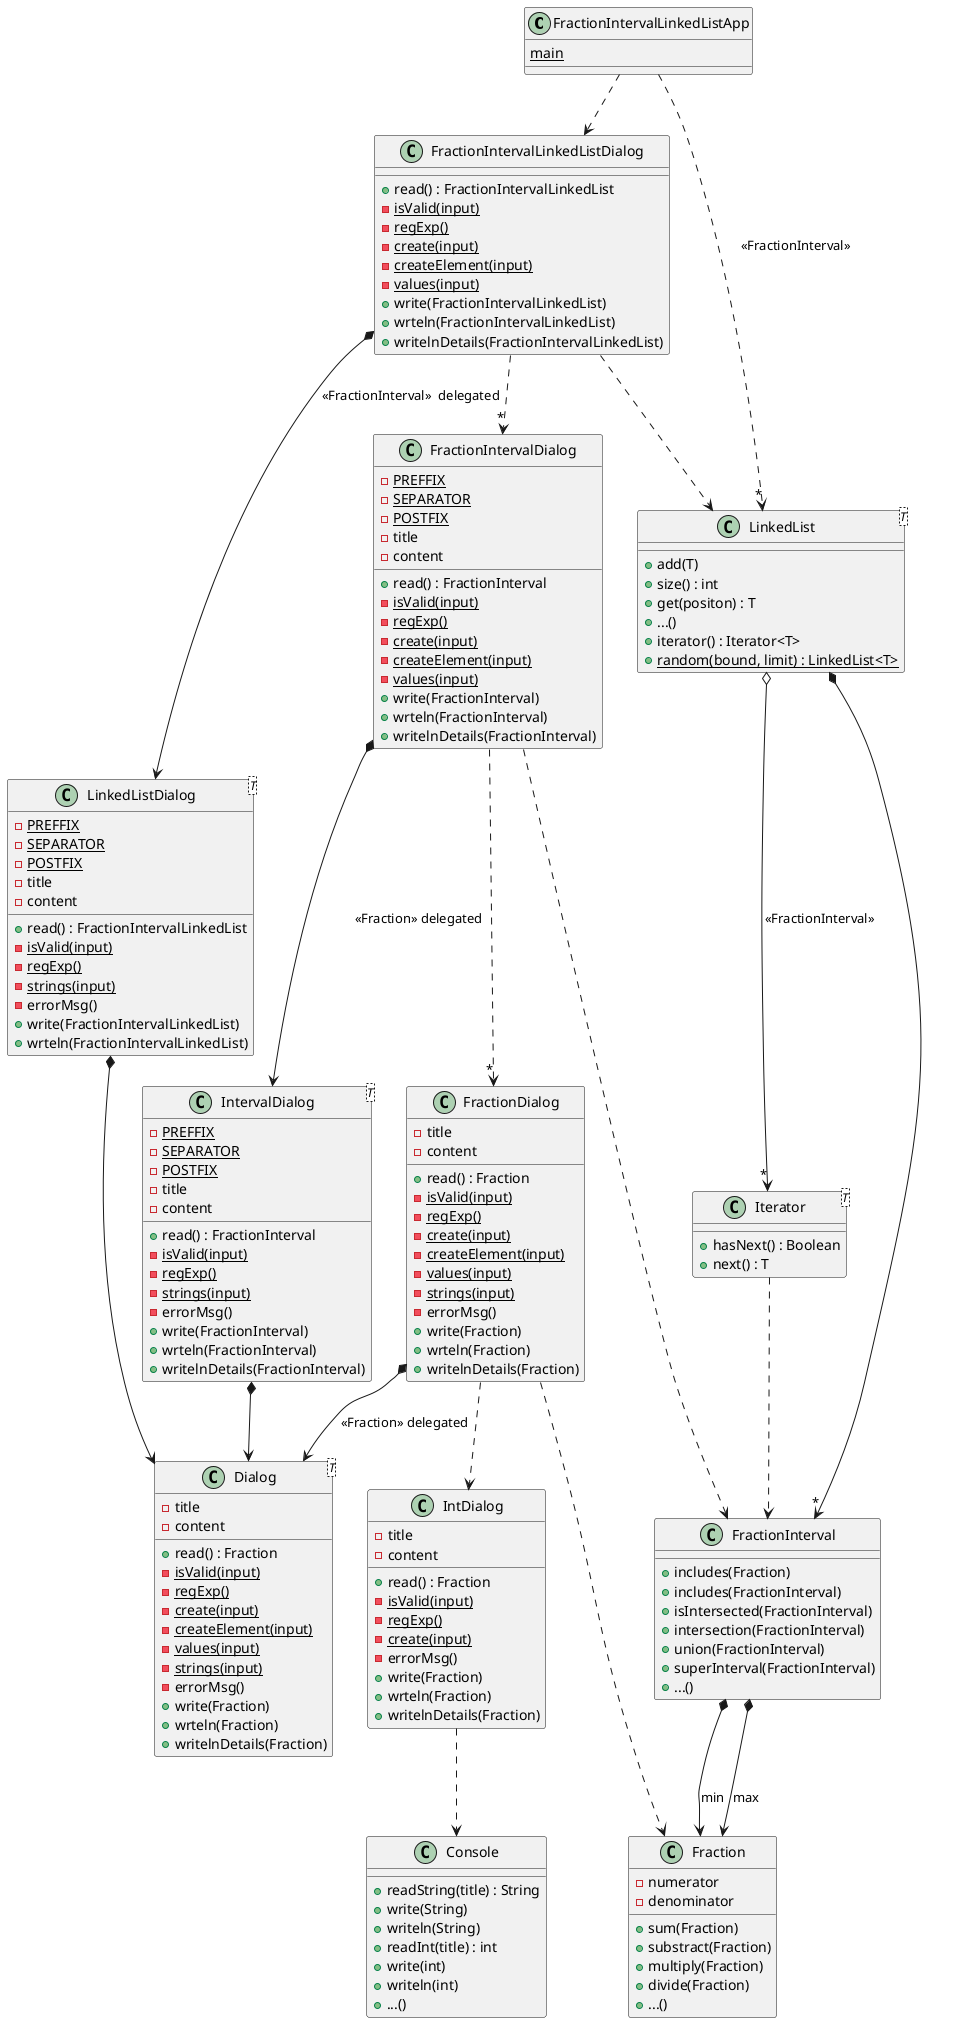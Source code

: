 @startuml mecanismo

class FractionIntervalLinkedListApp {
    {static} main
}

class FractionIntervalLinkedListDialog {
    + read() : FractionIntervalLinkedList
    - {static} isValid(input)
    - {static} regExp()
    - {static} create(input)
    - {static} createElement(input)
    - {static} values(input)
    + write(FractionIntervalLinkedList)
    + wrteln(FractionIntervalLinkedList)
    + writelnDetails(FractionIntervalLinkedList)
}
class LinkedListDialog<T> {
    - {static} PREFFIX
    - {static} SEPARATOR
    - {static} POSTFIX
    - title
    - content

    + read() : FractionIntervalLinkedList
    - {static} isValid(input)
    - {static} regExp()
    - {static} strings(input)
    - errorMsg()
    + write(FractionIntervalLinkedList)
    + wrteln(FractionIntervalLinkedList)
}
class FractionIntervalDialog {
    - {static} PREFFIX
    - {static} SEPARATOR
    - {static} POSTFIX
    - title
    - content

    + read() : FractionInterval
    - {static} isValid(input)
    - {static} regExp()
    - {static} create(input)
    - {static} createElement(input)
    - {static} values(input)
    + write(FractionInterval)
    + wrteln(FractionInterval)
    + writelnDetails(FractionInterval)
}
class IntervalDialog<T> {
    - {static} PREFFIX
    - {static} SEPARATOR
    - {static} POSTFIX
    - title
    - content

    + read() : FractionInterval
    - {static} isValid(input)
    - {static} regExp()
    - {static} strings(input)
    - errorMsg()
    + write(FractionInterval)
    + wrteln(FractionInterval)
    + writelnDetails(FractionInterval)
}
class FractionDialog {
    - title
    - content

    + read() : Fraction
    - {static} isValid(input)
    - {static} regExp()
    - {static} create(input)
    - {static} createElement(input)
    - {static} values(input)
    - {static} strings(input)
    - errorMsg()
    + write(Fraction)
    + wrteln(Fraction)
    + writelnDetails(Fraction)
}
class IntDialog {
    - title
    - content

    + read() : Fraction
    - {static} isValid(input)
    - {static} regExp()
    - {static} create(input)
    - errorMsg()
    + write(Fraction)
    + wrteln(Fraction)
    + writelnDetails(Fraction)
}
class Dialog<T> {
    - title
    - content

    + read() : Fraction
    - {static} isValid(input)
    - {static} regExp()
    - {static} create(input)
    - {static} createElement(input)
    - {static} values(input)
    - {static} strings(input)
    - errorMsg()
    + write(Fraction)
    + wrteln(Fraction)
    + writelnDetails(Fraction)
}
class Console{
    + readString(title) : String
    + write(String)
    + writeln(String)
    + readInt(title) : int
    + write(int)
    + writeln(int)
    + ...()
}

class LinkedList<T> {
    + add(T)
    + size() : int
    + get(positon) : T
    + ...()
    + iterator() : Iterator<T>
    + {static} random(bound, limit) : LinkedList<T>
}
class Iterator<T> {
    + hasNext() : Boolean
    + next() : T
}
class FractionInterval {
    + includes(Fraction)
    + includes(FractionInterval)
    + isIntersected(FractionInterval)
    + intersection(FractionInterval)
    + union(FractionInterval)
    + superInterval(FractionInterval)
    + ...()
}
class Fraction {
    - numerator
    - denominator

    + sum(Fraction)
    + substract(Fraction)
    + multiply(Fraction)
    + divide(Fraction)
    + ...()
}


FractionIntervalLinkedListApp .down.> FractionIntervalLinkedListDialog
FractionIntervalLinkedListApp .down.> "*" LinkedList : <<FractionInterval>>

FractionIntervalDialog  *-down-> IntervalDialog : <<Fraction>> delegated
FractionIntervalLinkedListDialog *-down-> LinkedListDialog : <<FractionInterval>>  delegated
LinkedListDialog *-down-> Dialog
FractionDialog *-down-> Dialog : <<Fraction>> delegated
IntervalDialog *-down-> Dialog

FractionIntervalLinkedListDialog .down.> LinkedList
FractionIntervalLinkedListDialog .down.> "*" FractionIntervalDialog
FractionIntervalDialog .down.> FractionInterval
FractionIntervalDialog .down.> "*" FractionDialog
FractionDialog .down.> Fraction
FractionDialog .down.> IntDialog 
IntDialog .down.> Console

LinkedList *-down-> "*" FractionInterval
LinkedList o-down-> "*" Iterator : <<FractionInterval>>
FractionInterval *-down-> Fraction : min
FractionInterval *-down-> Fraction : max
Iterator .down.> FractionInterval

@enduml
